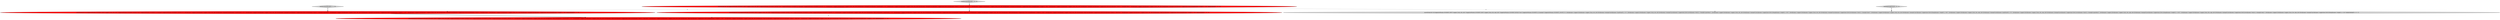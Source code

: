 digraph {
1 [style = filled, label = "testDocumentBased['1', '0', '0']", fillcolor = lightgray, shape = diamond image = "AAA0AAABBB1BBB"];
6 [style = filled, label = "testMultiSuggester['0', '0', '1']", fillcolor = lightgray, shape = diamond image = "AAA0AAABBB3BBB"];
4 [style = filled, label = "assertQ(req(\"qt\",rh,SuggesterParams.SUGGEST_DICT,\"suggest_fuzzy_doc_dict\",SuggesterParams.SUGGEST_BUILD,\"true\",SuggesterParams.SUGGEST_Q,\"exampel\",SuggesterParams.SUGGEST_COUNT,\"5\"),\"//lst(@name='suggest'(/lst(@name='suggest_fuzzy_doc_dict'(/lst(@name='exampel'(/int(@name='numFound'((.='2'(\",\"//lst(@name='suggest'(/lst(@name='suggest_fuzzy_doc_dict'(/lst(@name='exampel'(/arr(@name='suggestions'(/lst(1(/str(@name='term'((.='example inputdata'(\",\"//lst(@name='suggest'(/lst(@name='suggest_fuzzy_doc_dict'(/lst(@name='exampel'(/arr(@name='suggestions'(/lst(1(/long(@name='weight'((.='45'(\",\"//lst(@name='suggest'(/lst(@name='suggest_fuzzy_doc_dict'(/lst(@name='exampel'(/arr(@name='suggestions'(/lst(2(/str(@name='term'((.='example data'(\",\"//lst(@name='suggest'(/lst(@name='suggest_fuzzy_doc_dict'(/lst(@name='exampel'(/arr(@name='suggestions'(/lst(2(/long(@name='weight'((.='40'(\")@@@3@@@['0', '1', '0']", fillcolor = red, shape = ellipse image = "AAA1AAABBB2BBB"];
5 [style = filled, label = "testDocumentBased['0', '1', '0']", fillcolor = lightgray, shape = diamond image = "AAA0AAABBB2BBB"];
0 [style = filled, label = "assertQ(req(\"qt\",rh,SuggesterParams.SUGGEST_DICT,\"suggest_fuzzy_doc_dict\",SuggesterParams.SUGGEST_BUILD,\"true\",SuggesterParams.SUGGEST_Q,\"exampel\",SuggesterParams.SUGGEST_COUNT,\"2\"),\"//lst(@name='suggest'(/lst(@name='suggest_fuzzy_doc_dict'(/lst(@name='exampel'(/int(@name='numFound'((.='2'(\",\"//lst(@name='suggest'(/lst(@name='suggest_fuzzy_doc_dict'(/lst(@name='exampel'(/arr(@name='suggestions'(/lst(1(/str(@name='term'((.='example inputdata'(\",\"//lst(@name='suggest'(/lst(@name='suggest_fuzzy_doc_dict'(/lst(@name='exampel'(/arr(@name='suggestions'(/lst(1(/long(@name='weight'((.='45'(\",\"//lst(@name='suggest'(/lst(@name='suggest_fuzzy_doc_dict'(/lst(@name='exampel'(/arr(@name='suggestions'(/lst(2(/str(@name='term'((.='example data'(\",\"//lst(@name='suggest'(/lst(@name='suggest_fuzzy_doc_dict'(/lst(@name='exampel'(/arr(@name='suggestions'(/lst(2(/long(@name='weight'((.='40'(\")@@@3@@@['1', '0', '0']", fillcolor = red, shape = ellipse image = "AAA1AAABBB1BBB"];
7 [style = filled, label = "assertQ(req(\"qt\",rh,SuggesterParams.SUGGEST_DICT,\"suggest_fuzzy_doc_dict\",SuggesterParams.SUGGEST_DICT,\"suggest_fuzzy_doc_expr_dict\",SuggesterParams.SUGGEST_BUILD,\"true\",SuggesterParams.SUGGEST_Q,\"exampel\",SuggesterParams.SUGGEST_COUNT,\"2\"),\"//lst(@name='suggest'(/lst(@name='suggest_fuzzy_doc_dict'(/lst(@name='exampel'(/int(@name='numFound'((.='2'(\",\"//lst(@name='suggest'(/lst(@name='suggest_fuzzy_doc_dict'(/lst(@name='exampel'(/arr(@name='suggestions'(/lst(1(/str(@name='term'((.='example inputdata'(\",\"//lst(@name='suggest'(/lst(@name='suggest_fuzzy_doc_dict'(/lst(@name='exampel'(/arr(@name='suggestions'(/lst(1(/long(@name='weight'((.='45'(\",\"//lst(@name='suggest'(/lst(@name='suggest_fuzzy_doc_dict'(/lst(@name='exampel'(/arr(@name='suggestions'(/lst(2(/str(@name='term'((.='example data'(\",\"//lst(@name='suggest'(/lst(@name='suggest_fuzzy_doc_dict'(/lst(@name='exampel'(/arr(@name='suggestions'(/lst(2(/long(@name='weight'((.='40'(\",\"//lst(@name='suggest'(/lst(@name='suggest_fuzzy_doc_expr_dict'(/lst(@name='exampel'(/int(@name='numFound'((.='2'(\",\"//lst(@name='suggest'(/lst(@name='suggest_fuzzy_doc_expr_dict'(/lst(@name='exampel'(/arr(@name='suggestions'(/lst(1(/str(@name='term'((.='example inputdata'(\",\"//lst(@name='suggest'(/lst(@name='suggest_fuzzy_doc_expr_dict'(/lst(@name='exampel'(/arr(@name='suggestions'(/lst(1(/long(@name='weight'((.='120'(\",\"//lst(@name='suggest'(/lst(@name='suggest_fuzzy_doc_expr_dict'(/lst(@name='exampel'(/arr(@name='suggestions'(/lst(2(/str(@name='term'((.='example data'(\",\"//lst(@name='suggest'(/lst(@name='suggest_fuzzy_doc_expr_dict'(/lst(@name='exampel'(/arr(@name='suggestions'(/lst(2(/long(@name='weight'((.='110'(\")@@@3@@@['0', '0', '1']", fillcolor = lightgray, shape = ellipse image = "AAA0AAABBB3BBB"];
3 [style = filled, label = "assertQ(req(\"qt\",rh,SuggesterParams.SUGGEST_DICT,\"suggest_fuzzy_doc_dict\",SuggesterParams.SUGGEST_BUILD,\"true\",SuggesterParams.SUGGEST_Q,\"Rad\",SuggesterParams.SUGGEST_COUNT,\"5\"),\"//lst(@name='suggest'(/lst(@name='suggest_fuzzy_doc_dict'(/lst(@name='Rad'(/int(@name='numFound'((.='2'(\",\"//lst(@name='suggest'(/lst(@name='suggest_fuzzy_doc_dict'(/lst(@name='Rad'(/arr(@name='suggestions'(/lst(1(/str(@name='term'((.='Rad fox'(\",\"//lst(@name='suggest'(/lst(@name='suggest_fuzzy_doc_dict'(/lst(@name='Rad'(/arr(@name='suggestions'(/lst(1(/long(@name='weight'((.='35'(\",\"//lst(@name='suggest'(/lst(@name='suggest_fuzzy_doc_dict'(/lst(@name='Rad'(/arr(@name='suggestions'(/lst(2(/str(@name='term'((.='Red fox'(\",\"//lst(@name='suggest'(/lst(@name='suggest_fuzzy_doc_dict'(/lst(@name='Rad'(/arr(@name='suggestions'(/lst(2(/long(@name='weight'((.='30'(\")@@@4@@@['0', '1', '0']", fillcolor = red, shape = ellipse image = "AAA1AAABBB2BBB"];
2 [style = filled, label = "assertQ(req(\"qt\",rh,SuggesterParams.SUGGEST_DICT,\"suggest_fuzzy_doc_dict\",SuggesterParams.SUGGEST_BUILD,\"true\",SuggesterParams.SUGGEST_Q,\"Rad\",SuggesterParams.SUGGEST_COUNT,\"2\"),\"//lst(@name='suggest'(/lst(@name='suggest_fuzzy_doc_dict'(/lst(@name='Rad'(/int(@name='numFound'((.='2'(\",\"//lst(@name='suggest'(/lst(@name='suggest_fuzzy_doc_dict'(/lst(@name='Rad'(/arr(@name='suggestions'(/lst(1(/str(@name='term'((.='Rad fox'(\",\"//lst(@name='suggest'(/lst(@name='suggest_fuzzy_doc_dict'(/lst(@name='Rad'(/arr(@name='suggestions'(/lst(1(/long(@name='weight'((.='35'(\",\"//lst(@name='suggest'(/lst(@name='suggest_fuzzy_doc_dict'(/lst(@name='Rad'(/arr(@name='suggestions'(/lst(2(/str(@name='term'((.='Red fox'(\",\"//lst(@name='suggest'(/lst(@name='suggest_fuzzy_doc_dict'(/lst(@name='Rad'(/arr(@name='suggestions'(/lst(2(/long(@name='weight'((.='30'(\")@@@4@@@['1', '0', '0']", fillcolor = red, shape = ellipse image = "AAA1AAABBB1BBB"];
4->3 [style = bold, label=""];
0->4 [style = dashed, label="0"];
1->0 [style = bold, label=""];
6->7 [style = bold, label=""];
2->3 [style = dashed, label="0"];
0->7 [style = dashed, label="0"];
5->4 [style = bold, label=""];
0->2 [style = bold, label=""];
}
